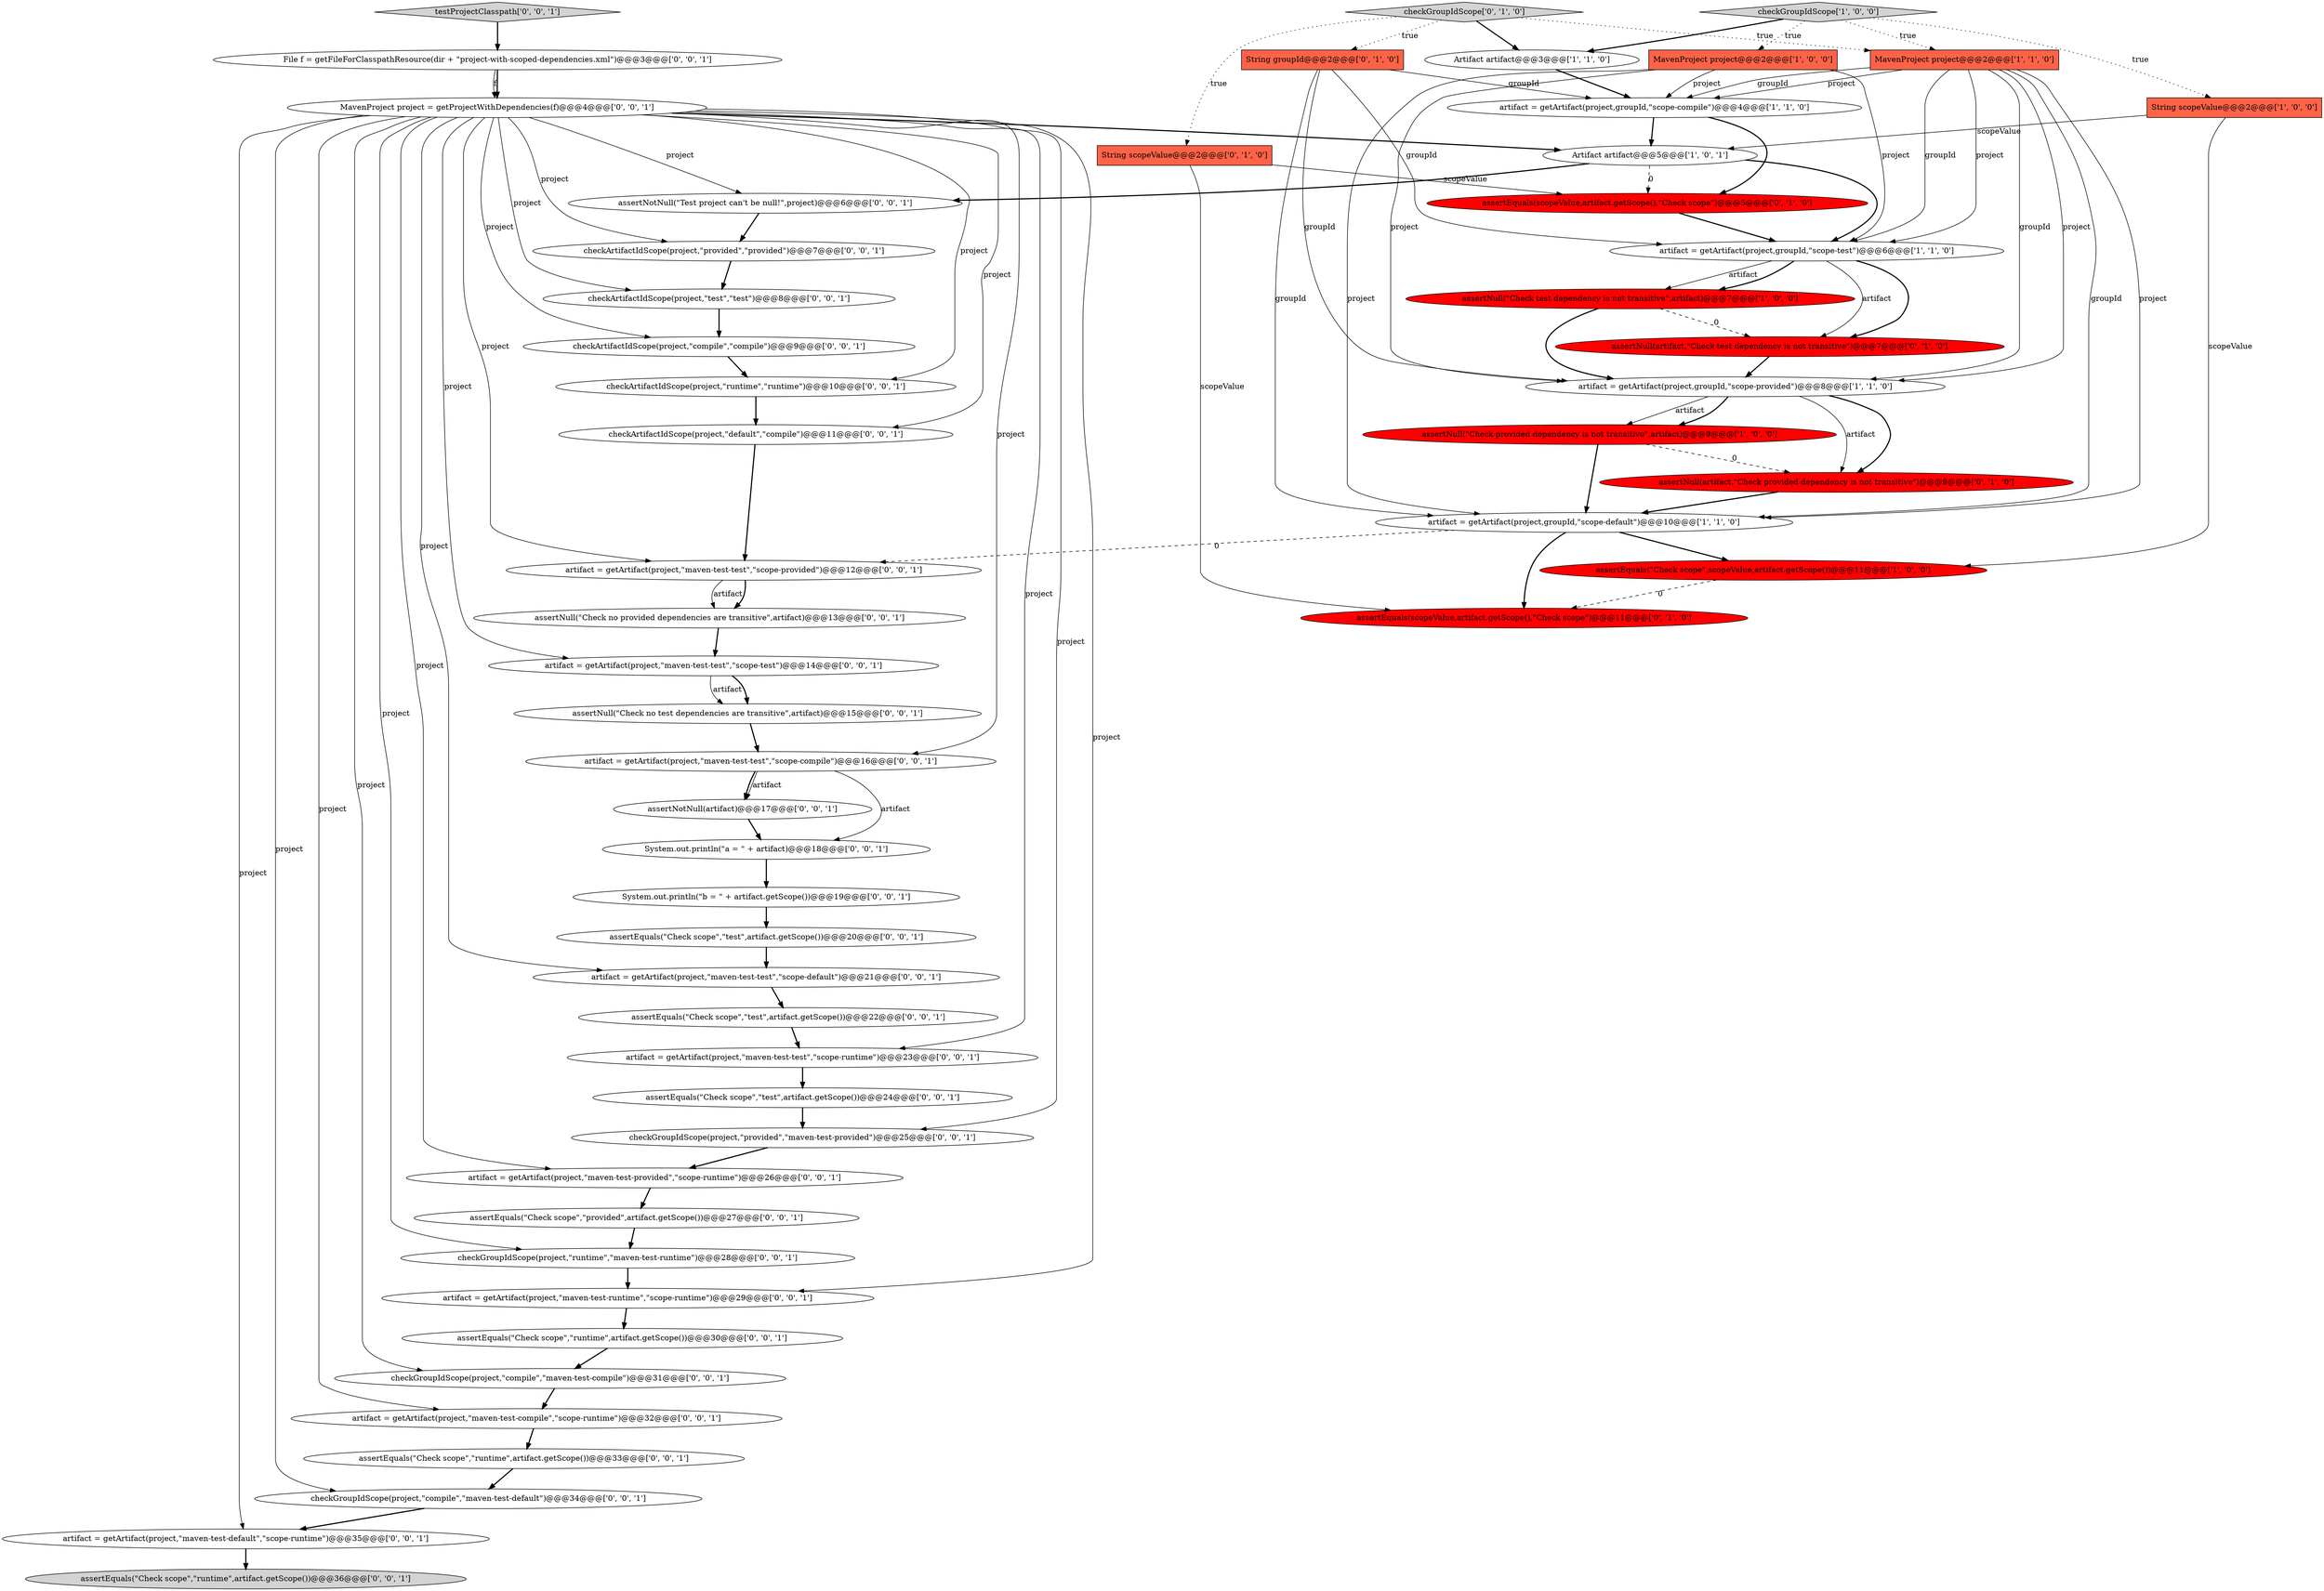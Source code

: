 digraph {
27 [style = filled, label = "testProjectClasspath['0', '0', '1']", fillcolor = lightgray, shape = diamond image = "AAA0AAABBB3BBB"];
37 [style = filled, label = "assertEquals(\"Check scope\",\"runtime\",artifact.getScope())@@@36@@@['0', '0', '1']", fillcolor = lightgray, shape = ellipse image = "AAA0AAABBB3BBB"];
8 [style = filled, label = "MavenProject project@@@2@@@['1', '1', '0']", fillcolor = tomato, shape = box image = "AAA0AAABBB1BBB"];
51 [style = filled, label = "assertEquals(\"Check scope\",\"test\",artifact.getScope())@@@22@@@['0', '0', '1']", fillcolor = white, shape = ellipse image = "AAA0AAABBB3BBB"];
40 [style = filled, label = "assertNotNull(\"Test project can't be null!\",project)@@@6@@@['0', '0', '1']", fillcolor = white, shape = ellipse image = "AAA0AAABBB3BBB"];
3 [style = filled, label = "checkGroupIdScope['1', '0', '0']", fillcolor = lightgray, shape = diamond image = "AAA0AAABBB1BBB"];
29 [style = filled, label = "checkGroupIdScope(project,\"compile\",\"maven-test-default\")@@@34@@@['0', '0', '1']", fillcolor = white, shape = ellipse image = "AAA0AAABBB3BBB"];
45 [style = filled, label = "assertEquals(\"Check scope\",\"runtime\",artifact.getScope())@@@33@@@['0', '0', '1']", fillcolor = white, shape = ellipse image = "AAA0AAABBB3BBB"];
49 [style = filled, label = "System.out.println(\"b = \" + artifact.getScope())@@@19@@@['0', '0', '1']", fillcolor = white, shape = ellipse image = "AAA0AAABBB3BBB"];
28 [style = filled, label = "checkArtifactIdScope(project,\"test\",\"test\")@@@8@@@['0', '0', '1']", fillcolor = white, shape = ellipse image = "AAA0AAABBB3BBB"];
25 [style = filled, label = "MavenProject project = getProjectWithDependencies(f)@@@4@@@['0', '0', '1']", fillcolor = white, shape = ellipse image = "AAA0AAABBB3BBB"];
26 [style = filled, label = "checkGroupIdScope(project,\"compile\",\"maven-test-compile\")@@@31@@@['0', '0', '1']", fillcolor = white, shape = ellipse image = "AAA0AAABBB3BBB"];
7 [style = filled, label = "artifact = getArtifact(project,groupId,\"scope-test\")@@@6@@@['1', '1', '0']", fillcolor = white, shape = ellipse image = "AAA0AAABBB1BBB"];
48 [style = filled, label = "assertNotNull(artifact)@@@17@@@['0', '0', '1']", fillcolor = white, shape = ellipse image = "AAA0AAABBB3BBB"];
31 [style = filled, label = "artifact = getArtifact(project,\"maven-test-test\",\"scope-provided\")@@@12@@@['0', '0', '1']", fillcolor = white, shape = ellipse image = "AAA0AAABBB3BBB"];
12 [style = filled, label = "artifact = getArtifact(project,groupId,\"scope-compile\")@@@4@@@['1', '1', '0']", fillcolor = white, shape = ellipse image = "AAA0AAABBB1BBB"];
35 [style = filled, label = "File f = getFileForClasspathResource(dir + \"project-with-scoped-dependencies.xml\")@@@3@@@['0', '0', '1']", fillcolor = white, shape = ellipse image = "AAA0AAABBB3BBB"];
10 [style = filled, label = "artifact = getArtifact(project,groupId,\"scope-default\")@@@10@@@['1', '1', '0']", fillcolor = white, shape = ellipse image = "AAA0AAABBB1BBB"];
44 [style = filled, label = "System.out.println(\"a = \" + artifact)@@@18@@@['0', '0', '1']", fillcolor = white, shape = ellipse image = "AAA0AAABBB3BBB"];
13 [style = filled, label = "assertNull(artifact,\"Check provided dependency is not transitive\")@@@9@@@['0', '1', '0']", fillcolor = red, shape = ellipse image = "AAA1AAABBB2BBB"];
15 [style = filled, label = "assertEquals(scopeValue,artifact.getScope(),\"Check scope\")@@@5@@@['0', '1', '0']", fillcolor = red, shape = ellipse image = "AAA1AAABBB2BBB"];
34 [style = filled, label = "assertNull(\"Check no provided dependencies are transitive\",artifact)@@@13@@@['0', '0', '1']", fillcolor = white, shape = ellipse image = "AAA0AAABBB3BBB"];
53 [style = filled, label = "artifact = getArtifact(project,\"maven-test-test\",\"scope-runtime\")@@@23@@@['0', '0', '1']", fillcolor = white, shape = ellipse image = "AAA0AAABBB3BBB"];
9 [style = filled, label = "Artifact artifact@@@3@@@['1', '1', '0']", fillcolor = white, shape = ellipse image = "AAA0AAABBB1BBB"];
22 [style = filled, label = "checkArtifactIdScope(project,\"runtime\",\"runtime\")@@@10@@@['0', '0', '1']", fillcolor = white, shape = ellipse image = "AAA0AAABBB3BBB"];
2 [style = filled, label = "assertNull(\"Check provided dependency is not transitive\",artifact)@@@9@@@['1', '0', '0']", fillcolor = red, shape = ellipse image = "AAA1AAABBB1BBB"];
23 [style = filled, label = "assertNull(\"Check no test dependencies are transitive\",artifact)@@@15@@@['0', '0', '1']", fillcolor = white, shape = ellipse image = "AAA0AAABBB3BBB"];
41 [style = filled, label = "checkArtifactIdScope(project,\"provided\",\"provided\")@@@7@@@['0', '0', '1']", fillcolor = white, shape = ellipse image = "AAA0AAABBB3BBB"];
4 [style = filled, label = "assertNull(\"Check test dependency is not transitive\",artifact)@@@7@@@['1', '0', '0']", fillcolor = red, shape = ellipse image = "AAA1AAABBB1BBB"];
50 [style = filled, label = "artifact = getArtifact(project,\"maven-test-compile\",\"scope-runtime\")@@@32@@@['0', '0', '1']", fillcolor = white, shape = ellipse image = "AAA0AAABBB3BBB"];
36 [style = filled, label = "checkGroupIdScope(project,\"runtime\",\"maven-test-runtime\")@@@28@@@['0', '0', '1']", fillcolor = white, shape = ellipse image = "AAA0AAABBB3BBB"];
5 [style = filled, label = "assertEquals(\"Check scope\",scopeValue,artifact.getScope())@@@11@@@['1', '0', '0']", fillcolor = red, shape = ellipse image = "AAA1AAABBB1BBB"];
17 [style = filled, label = "assertEquals(scopeValue,artifact.getScope(),\"Check scope\")@@@11@@@['0', '1', '0']", fillcolor = red, shape = ellipse image = "AAA1AAABBB2BBB"];
30 [style = filled, label = "assertEquals(\"Check scope\",\"runtime\",artifact.getScope())@@@30@@@['0', '0', '1']", fillcolor = white, shape = ellipse image = "AAA0AAABBB3BBB"];
20 [style = filled, label = "artifact = getArtifact(project,\"maven-test-test\",\"scope-default\")@@@21@@@['0', '0', '1']", fillcolor = white, shape = ellipse image = "AAA0AAABBB3BBB"];
11 [style = filled, label = "artifact = getArtifact(project,groupId,\"scope-provided\")@@@8@@@['1', '1', '0']", fillcolor = white, shape = ellipse image = "AAA0AAABBB1BBB"];
46 [style = filled, label = "artifact = getArtifact(project,\"maven-test-runtime\",\"scope-runtime\")@@@29@@@['0', '0', '1']", fillcolor = white, shape = ellipse image = "AAA0AAABBB3BBB"];
39 [style = filled, label = "artifact = getArtifact(project,\"maven-test-default\",\"scope-runtime\")@@@35@@@['0', '0', '1']", fillcolor = white, shape = ellipse image = "AAA0AAABBB3BBB"];
19 [style = filled, label = "checkGroupIdScope['0', '1', '0']", fillcolor = lightgray, shape = diamond image = "AAA0AAABBB2BBB"];
18 [style = filled, label = "String scopeValue@@@2@@@['0', '1', '0']", fillcolor = tomato, shape = box image = "AAA0AAABBB2BBB"];
33 [style = filled, label = "artifact = getArtifact(project,\"maven-test-test\",\"scope-test\")@@@14@@@['0', '0', '1']", fillcolor = white, shape = ellipse image = "AAA0AAABBB3BBB"];
42 [style = filled, label = "artifact = getArtifact(project,\"maven-test-provided\",\"scope-runtime\")@@@26@@@['0', '0', '1']", fillcolor = white, shape = ellipse image = "AAA0AAABBB3BBB"];
16 [style = filled, label = "assertNull(artifact,\"Check test dependency is not transitive\")@@@7@@@['0', '1', '0']", fillcolor = red, shape = ellipse image = "AAA1AAABBB2BBB"];
47 [style = filled, label = "checkArtifactIdScope(project,\"compile\",\"compile\")@@@9@@@['0', '0', '1']", fillcolor = white, shape = ellipse image = "AAA0AAABBB3BBB"];
24 [style = filled, label = "assertEquals(\"Check scope\",\"test\",artifact.getScope())@@@20@@@['0', '0', '1']", fillcolor = white, shape = ellipse image = "AAA0AAABBB3BBB"];
38 [style = filled, label = "artifact = getArtifact(project,\"maven-test-test\",\"scope-compile\")@@@16@@@['0', '0', '1']", fillcolor = white, shape = ellipse image = "AAA0AAABBB3BBB"];
6 [style = filled, label = "MavenProject project@@@2@@@['1', '0', '0']", fillcolor = tomato, shape = box image = "AAA0AAABBB1BBB"];
1 [style = filled, label = "String scopeValue@@@2@@@['1', '0', '0']", fillcolor = tomato, shape = box image = "AAA0AAABBB1BBB"];
21 [style = filled, label = "assertEquals(\"Check scope\",\"test\",artifact.getScope())@@@24@@@['0', '0', '1']", fillcolor = white, shape = ellipse image = "AAA0AAABBB3BBB"];
43 [style = filled, label = "checkArtifactIdScope(project,\"default\",\"compile\")@@@11@@@['0', '0', '1']", fillcolor = white, shape = ellipse image = "AAA0AAABBB3BBB"];
32 [style = filled, label = "assertEquals(\"Check scope\",\"provided\",artifact.getScope())@@@27@@@['0', '0', '1']", fillcolor = white, shape = ellipse image = "AAA0AAABBB3BBB"];
52 [style = filled, label = "checkGroupIdScope(project,\"provided\",\"maven-test-provided\")@@@25@@@['0', '0', '1']", fillcolor = white, shape = ellipse image = "AAA0AAABBB3BBB"];
14 [style = filled, label = "String groupId@@@2@@@['0', '1', '0']", fillcolor = tomato, shape = box image = "AAA0AAABBB2BBB"];
0 [style = filled, label = "Artifact artifact@@@5@@@['1', '0', '1']", fillcolor = white, shape = ellipse image = "AAA0AAABBB1BBB"];
25->43 [style = solid, label="project"];
4->16 [style = dashed, label="0"];
25->50 [style = solid, label="project"];
53->21 [style = bold, label=""];
33->23 [style = solid, label="artifact"];
51->53 [style = bold, label=""];
10->17 [style = bold, label=""];
21->52 [style = bold, label=""];
3->6 [style = dotted, label="true"];
41->28 [style = bold, label=""];
47->22 [style = bold, label=""];
49->24 [style = bold, label=""];
6->10 [style = solid, label="project"];
19->9 [style = bold, label=""];
2->13 [style = dashed, label="0"];
11->13 [style = bold, label=""];
7->16 [style = bold, label=""];
50->45 [style = bold, label=""];
0->40 [style = bold, label=""];
7->16 [style = solid, label="artifact"];
29->39 [style = bold, label=""];
11->13 [style = solid, label="artifact"];
25->20 [style = solid, label="project"];
22->43 [style = bold, label=""];
34->33 [style = bold, label=""];
30->26 [style = bold, label=""];
10->31 [style = dashed, label="0"];
18->17 [style = solid, label="scopeValue"];
48->44 [style = bold, label=""];
44->49 [style = bold, label=""];
45->29 [style = bold, label=""];
25->52 [style = solid, label="project"];
0->7 [style = bold, label=""];
33->23 [style = bold, label=""];
24->20 [style = bold, label=""];
14->7 [style = solid, label="groupId"];
11->2 [style = solid, label="artifact"];
52->42 [style = bold, label=""];
36->46 [style = bold, label=""];
25->47 [style = solid, label="project"];
42->32 [style = bold, label=""];
32->36 [style = bold, label=""];
7->4 [style = solid, label="artifact"];
6->12 [style = solid, label="project"];
35->25 [style = solid, label="f"];
25->41 [style = solid, label="project"];
8->12 [style = solid, label="project"];
3->1 [style = dotted, label="true"];
25->42 [style = solid, label="project"];
8->11 [style = solid, label="groupId"];
8->10 [style = solid, label="groupId"];
31->34 [style = solid, label="artifact"];
25->0 [style = bold, label=""];
39->37 [style = bold, label=""];
13->10 [style = bold, label=""];
38->44 [style = solid, label="artifact"];
14->11 [style = solid, label="groupId"];
8->7 [style = solid, label="project"];
28->47 [style = bold, label=""];
25->53 [style = solid, label="project"];
19->18 [style = dotted, label="true"];
25->31 [style = solid, label="project"];
7->4 [style = bold, label=""];
25->46 [style = solid, label="project"];
1->5 [style = solid, label="scopeValue"];
25->40 [style = solid, label="project"];
25->26 [style = solid, label="project"];
2->10 [style = bold, label=""];
38->48 [style = bold, label=""];
19->8 [style = dotted, label="true"];
27->35 [style = bold, label=""];
31->34 [style = bold, label=""];
35->25 [style = bold, label=""];
3->9 [style = bold, label=""];
25->39 [style = solid, label="project"];
46->30 [style = bold, label=""];
10->5 [style = bold, label=""];
5->17 [style = dashed, label="0"];
6->11 [style = solid, label="project"];
25->33 [style = solid, label="project"];
8->7 [style = solid, label="groupId"];
20->51 [style = bold, label=""];
14->12 [style = solid, label="groupId"];
9->12 [style = bold, label=""];
25->29 [style = solid, label="project"];
43->31 [style = bold, label=""];
19->14 [style = dotted, label="true"];
8->12 [style = solid, label="groupId"];
16->11 [style = bold, label=""];
15->7 [style = bold, label=""];
6->7 [style = solid, label="project"];
12->15 [style = bold, label=""];
0->15 [style = dashed, label="0"];
12->0 [style = bold, label=""];
11->2 [style = bold, label=""];
8->11 [style = solid, label="project"];
18->15 [style = solid, label="scopeValue"];
1->0 [style = solid, label="scopeValue"];
26->50 [style = bold, label=""];
23->38 [style = bold, label=""];
25->28 [style = solid, label="project"];
14->10 [style = solid, label="groupId"];
40->41 [style = bold, label=""];
38->48 [style = solid, label="artifact"];
8->10 [style = solid, label="project"];
25->22 [style = solid, label="project"];
4->11 [style = bold, label=""];
3->8 [style = dotted, label="true"];
25->36 [style = solid, label="project"];
25->38 [style = solid, label="project"];
}
